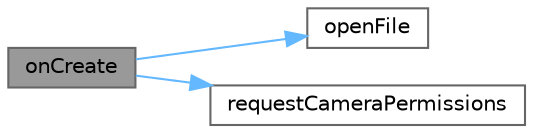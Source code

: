 digraph "onCreate"
{
 // LATEX_PDF_SIZE
  bgcolor="transparent";
  edge [fontname=Helvetica,fontsize=10,labelfontname=Helvetica,labelfontsize=10];
  node [fontname=Helvetica,fontsize=10,shape=box,height=0.2,width=0.4];
  rankdir="LR";
  Node1 [label="onCreate",height=0.2,width=0.4,color="gray40", fillcolor="grey60", style="filled", fontcolor="black",tooltip=" "];
  Node1 -> Node2 [color="steelblue1",style="solid"];
  Node2 [label="openFile",height=0.2,width=0.4,color="grey40", fillcolor="white", style="filled",URL="$a00057.html#acd0224d6aee829fc45210f977168abb4",tooltip=" "];
  Node1 -> Node3 [color="steelblue1",style="solid"];
  Node3 [label="requestCameraPermissions",height=0.2,width=0.4,color="grey40", fillcolor="white", style="filled",URL="$a00057.html#a6493c617f902a5479d741a4ee17d88b9",tooltip=" "];
}
